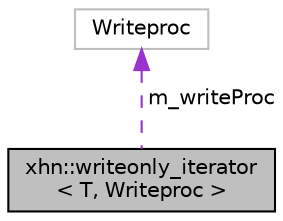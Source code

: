 digraph "xhn::writeonly_iterator&lt; T, Writeproc &gt;"
{
  edge [fontname="Helvetica",fontsize="10",labelfontname="Helvetica",labelfontsize="10"];
  node [fontname="Helvetica",fontsize="10",shape=record];
  Node1 [label="xhn::writeonly_iterator\l\< T, Writeproc \>",height=0.2,width=0.4,color="black", fillcolor="grey75", style="filled", fontcolor="black"];
  Node2 -> Node1 [dir="back",color="darkorchid3",fontsize="10",style="dashed",label=" m_writeProc" ,fontname="Helvetica"];
  Node2 [label="Writeproc",height=0.2,width=0.4,color="grey75", fillcolor="white", style="filled"];
}
